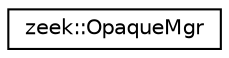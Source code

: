 digraph "Graphical Class Hierarchy"
{
 // LATEX_PDF_SIZE
  edge [fontname="Helvetica",fontsize="10",labelfontname="Helvetica",labelfontsize="10"];
  node [fontname="Helvetica",fontsize="10",shape=record];
  rankdir="LR";
  Node0 [label="zeek::OpaqueMgr",height=0.2,width=0.4,color="black", fillcolor="white", style="filled",URL="$d2/def/classzeek_1_1OpaqueMgr.html",tooltip=" "];
}
